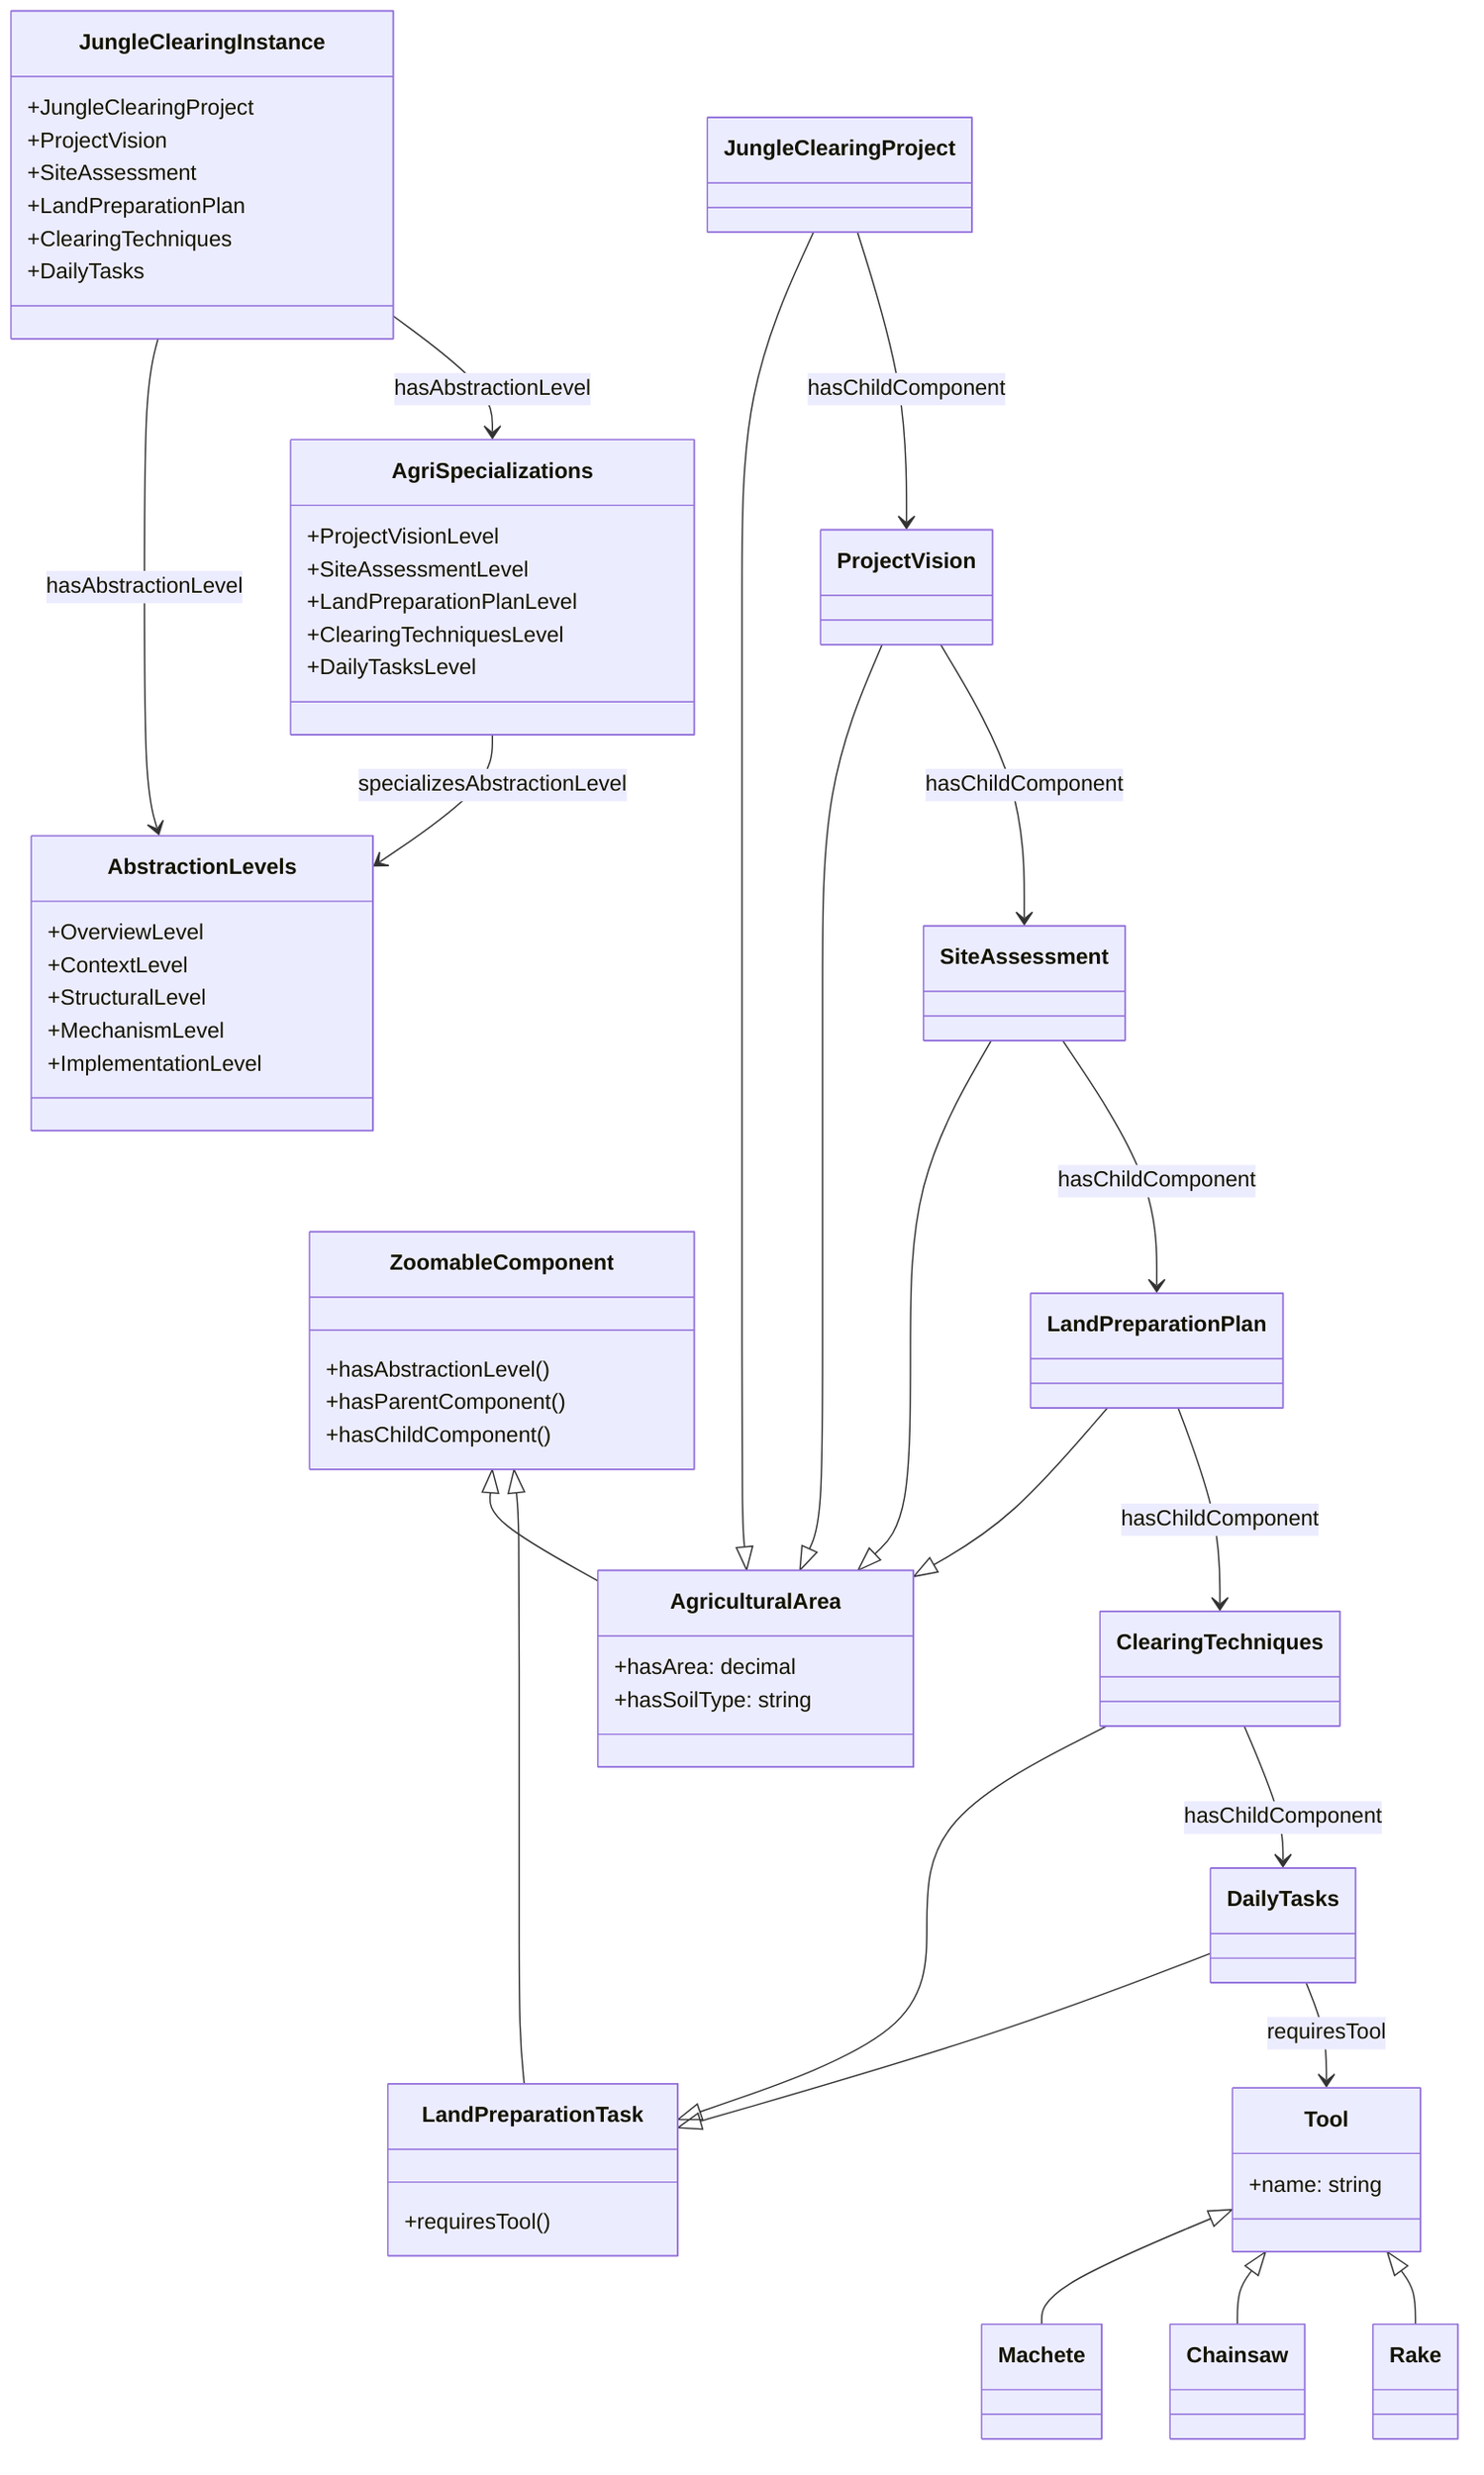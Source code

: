 classDiagram
    class ZoomableComponent {
        +hasAbstractionLevel()
        +hasParentComponent()
        +hasChildComponent()
    }
    
    class AgriculturalArea {
        +hasArea: decimal
        +hasSoilType: string
    }
    
    class LandPreparationTask {
        +requiresTool()
    }
    
    class Tool {
        +name: string
    }
    
    class AbstractionLevels {
        +OverviewLevel
        +ContextLevel
        +StructuralLevel
        +MechanismLevel
        +ImplementationLevel
    }
    
    class AgriSpecializations {
        +ProjectVisionLevel
        +SiteAssessmentLevel
        +LandPreparationPlanLevel
        +ClearingTechniquesLevel
        +DailyTasksLevel
    }
    
    class JungleClearingInstance {
        +JungleClearingProject
        +ProjectVision
        +SiteAssessment
        +LandPreparationPlan
        +ClearingTechniques
        +DailyTasks
    }
    
    ZoomableComponent <|-- AgriculturalArea
    ZoomableComponent <|-- LandPreparationTask
    
    AgriSpecializations --> AbstractionLevels: specializesAbstractionLevel
    
    JungleClearingInstance --> AbstractionLevels: hasAbstractionLevel
    JungleClearingInstance --> AgriSpecializations: hasAbstractionLevel
    
    JungleClearingProject --|> AgriculturalArea
    ProjectVision --|> AgriculturalArea
    SiteAssessment --|> AgriculturalArea
    LandPreparationPlan --|> AgriculturalArea
    ClearingTechniques --|> LandPreparationTask
    DailyTasks --|> LandPreparationTask
    
    JungleClearingProject --> ProjectVision: hasChildComponent
    ProjectVision --> SiteAssessment: hasChildComponent
    SiteAssessment --> LandPreparationPlan: hasChildComponent
    LandPreparationPlan --> ClearingTechniques: hasChildComponent
    ClearingTechniques --> DailyTasks: hasChildComponent
    
    DailyTasks --> Tool: requiresTool
    Tool <|-- Machete
    Tool <|-- Chainsaw
    Tool <|-- Rake